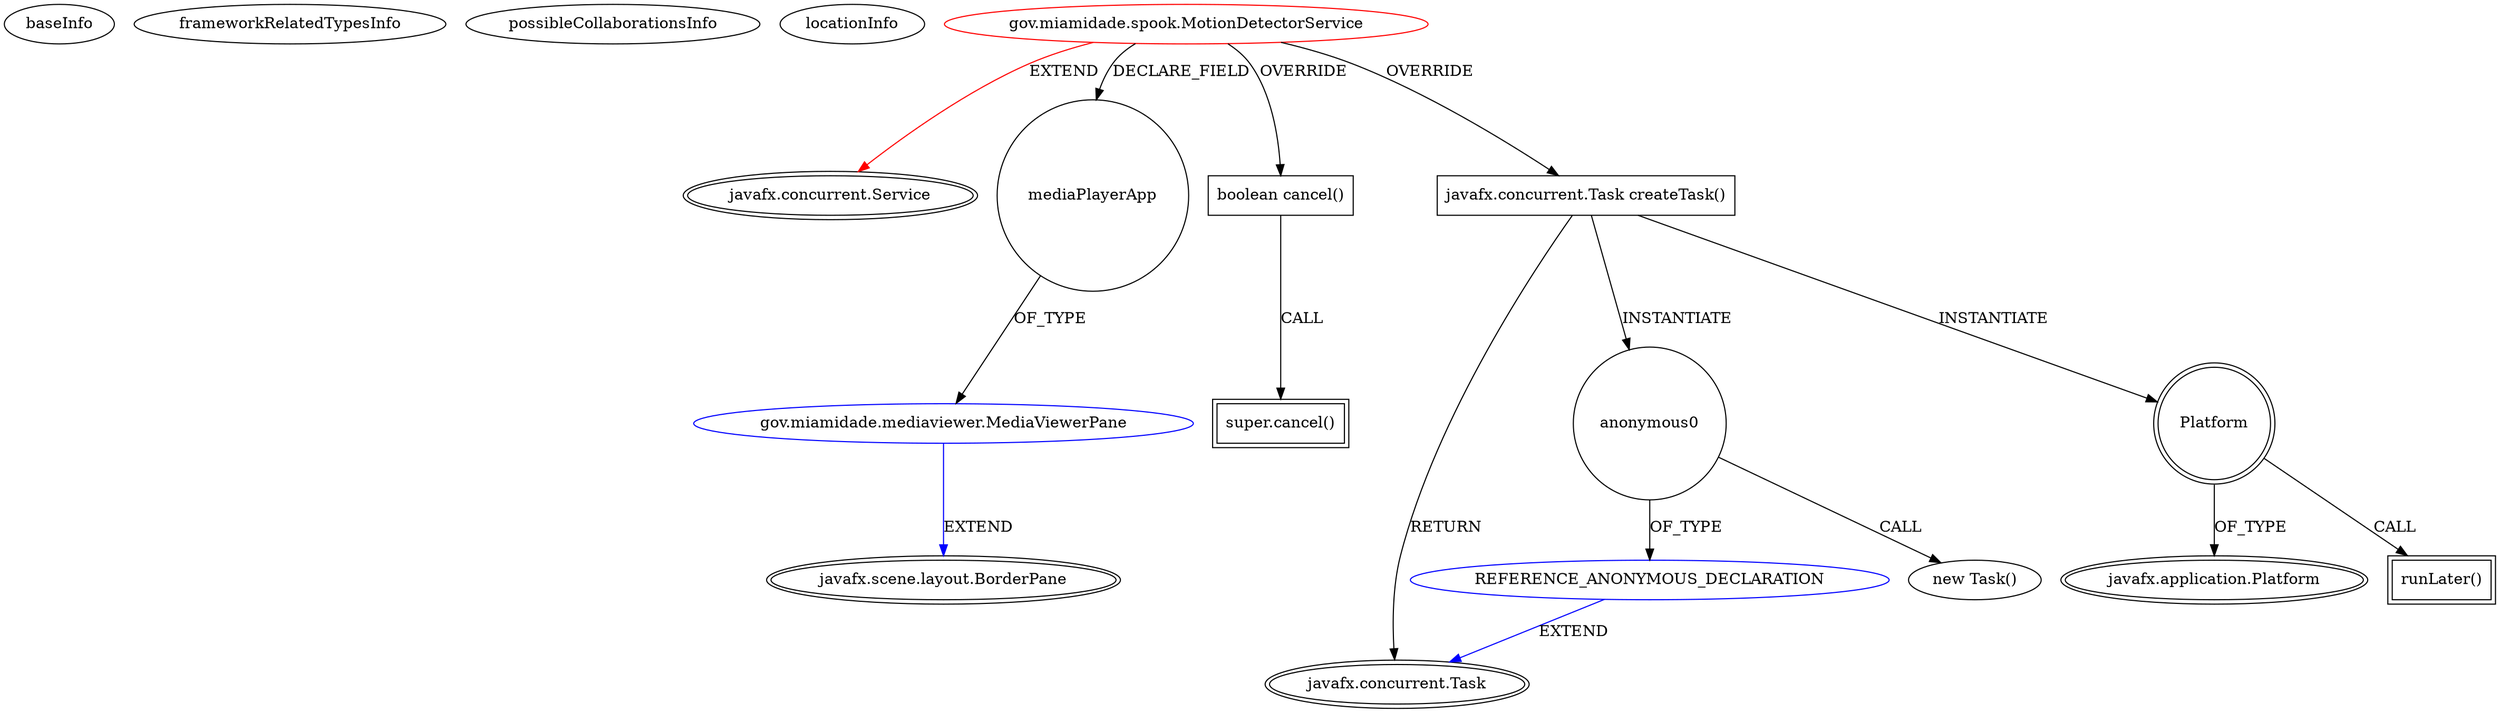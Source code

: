 digraph {
baseInfo[graphId=3631,category="extension_graph",isAnonymous=false,possibleRelation=true]
frameworkRelatedTypesInfo[0="javafx.concurrent.Service"]
possibleCollaborationsInfo[0="3631~FIELD_DECLARATION-~javafx.concurrent.Service ~javafx.scene.layout.BorderPane ~false~false",1="3631~OVERRIDING_METHOD_DECLARATION-INSTANTIATION-~javafx.concurrent.Service ~javafx.concurrent.Task ~false~true"]
locationInfo[projectName="miamidade-spook-detector",filePath="/miamidade-spook-detector/spook-detector-master/src/gov/miamidade/spook/MotionDetectorService.java",contextSignature="MotionDetectorService",graphId="3631"]
0[label="gov.miamidade.spook.MotionDetectorService",vertexType="ROOT_CLIENT_CLASS_DECLARATION",isFrameworkType=false,color=red]
1[label="javafx.concurrent.Service",vertexType="FRAMEWORK_CLASS_TYPE",isFrameworkType=true,peripheries=2]
2[label="mediaPlayerApp",vertexType="FIELD_DECLARATION",isFrameworkType=false,shape=circle]
3[label="gov.miamidade.mediaviewer.MediaViewerPane",vertexType="REFERENCE_CLIENT_CLASS_DECLARATION",isFrameworkType=false,color=blue]
4[label="javafx.scene.layout.BorderPane",vertexType="FRAMEWORK_CLASS_TYPE",isFrameworkType=true,peripheries=2]
5[label="boolean cancel()",vertexType="OVERRIDING_METHOD_DECLARATION",isFrameworkType=false,shape=box]
6[label="super.cancel()",vertexType="SUPER_CALL",isFrameworkType=true,peripheries=2,shape=box]
7[label="javafx.concurrent.Task createTask()",vertexType="OVERRIDING_METHOD_DECLARATION",isFrameworkType=false,shape=box]
8[label="javafx.concurrent.Task",vertexType="FRAMEWORK_CLASS_TYPE",isFrameworkType=true,peripheries=2]
10[label="anonymous0",vertexType="VARIABLE_EXPRESION",isFrameworkType=false,shape=circle]
11[label="REFERENCE_ANONYMOUS_DECLARATION",vertexType="REFERENCE_ANONYMOUS_DECLARATION",isFrameworkType=false,color=blue]
9[label="new Task()",vertexType="CONSTRUCTOR_CALL",isFrameworkType=false]
13[label="Platform",vertexType="VARIABLE_EXPRESION",isFrameworkType=true,peripheries=2,shape=circle]
15[label="javafx.application.Platform",vertexType="FRAMEWORK_CLASS_TYPE",isFrameworkType=true,peripheries=2]
14[label="runLater()",vertexType="INSIDE_CALL",isFrameworkType=true,peripheries=2,shape=box]
0->1[label="EXTEND",color=red]
0->2[label="DECLARE_FIELD"]
3->4[label="EXTEND",color=blue]
2->3[label="OF_TYPE"]
0->5[label="OVERRIDE"]
5->6[label="CALL"]
0->7[label="OVERRIDE"]
7->8[label="RETURN"]
7->10[label="INSTANTIATE"]
11->8[label="EXTEND",color=blue]
10->11[label="OF_TYPE"]
10->9[label="CALL"]
7->13[label="INSTANTIATE"]
13->15[label="OF_TYPE"]
13->14[label="CALL"]
}
